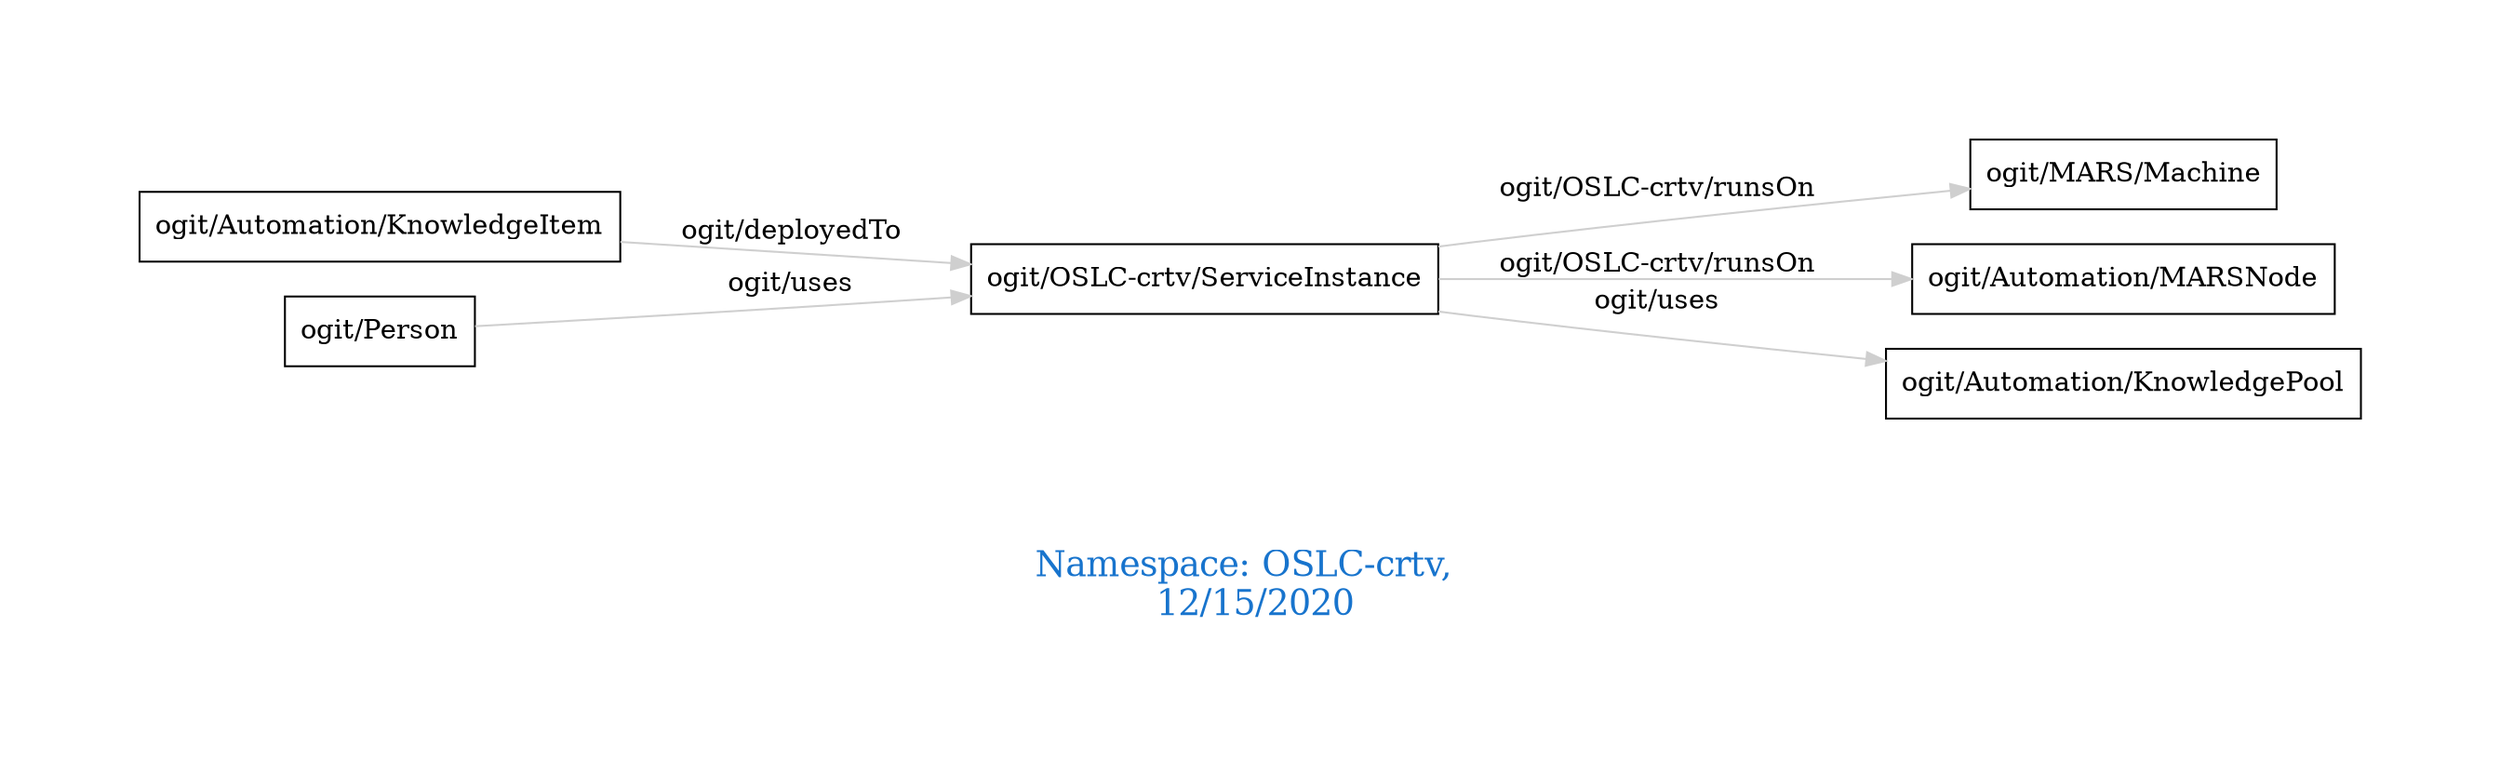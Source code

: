 digraph OGIT_ontology {
 graph [ rankdir= LR,pad=1 
fontsize = 18,
fontcolor= dodgerblue3,label = "\n\n\nNamespace: OSLC-crtv, \n 12/15/2020"];
node[shape=polygon];
edge [  color="gray81"];

   "ogit/Automation/KnowledgeItem" -> "ogit/OSLC-crtv/ServiceInstance" [label="   ogit/deployedTo    "];
   "ogit/OSLC-crtv/ServiceInstance" -> "ogit/MARS/Machine" [label="   ogit/OSLC-crtv/runsOn    "];
   "ogit/OSLC-crtv/ServiceInstance" -> "ogit/Automation/MARSNode" [label="   ogit/OSLC-crtv/runsOn    "];
   "ogit/OSLC-crtv/ServiceInstance" -> "ogit/Automation/KnowledgePool" [label="   ogit/uses    "];
   "ogit/Person" -> "ogit/OSLC-crtv/ServiceInstance" [label="   ogit/uses    "];
}
